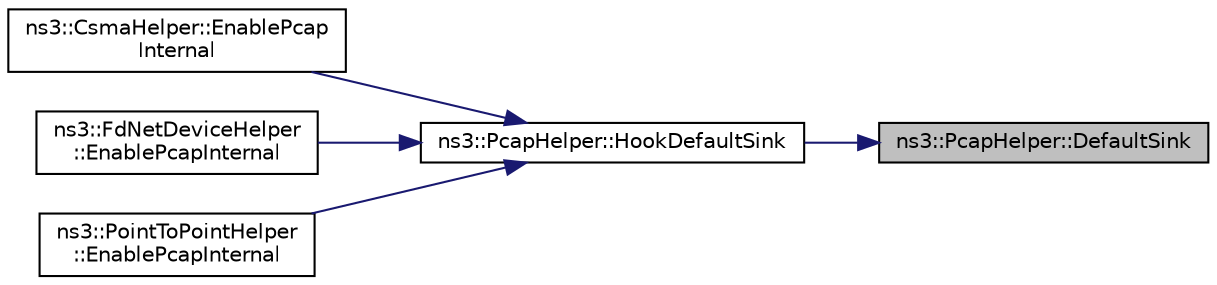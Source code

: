 digraph "ns3::PcapHelper::DefaultSink"
{
 // LATEX_PDF_SIZE
  edge [fontname="Helvetica",fontsize="10",labelfontname="Helvetica",labelfontsize="10"];
  node [fontname="Helvetica",fontsize="10",shape=record];
  rankdir="RL";
  Node1 [label="ns3::PcapHelper::DefaultSink",height=0.2,width=0.4,color="black", fillcolor="grey75", style="filled", fontcolor="black",tooltip="The basic default trace sink."];
  Node1 -> Node2 [dir="back",color="midnightblue",fontsize="10",style="solid",fontname="Helvetica"];
  Node2 [label="ns3::PcapHelper::HookDefaultSink",height=0.2,width=0.4,color="black", fillcolor="white", style="filled",URL="$classns3_1_1_pcap_helper.html#a669086eb0eef9105b0f9948f0d6ed180",tooltip="Hook a trace source to the default trace sink."];
  Node2 -> Node3 [dir="back",color="midnightblue",fontsize="10",style="solid",fontname="Helvetica"];
  Node3 [label="ns3::CsmaHelper::EnablePcap\lInternal",height=0.2,width=0.4,color="black", fillcolor="white", style="filled",URL="$classns3_1_1_csma_helper.html#a3a3b8319bd49352ac6e597acc48c4485",tooltip="Enable pcap output on the indicated net device."];
  Node2 -> Node4 [dir="back",color="midnightblue",fontsize="10",style="solid",fontname="Helvetica"];
  Node4 [label="ns3::FdNetDeviceHelper\l::EnablePcapInternal",height=0.2,width=0.4,color="black", fillcolor="white", style="filled",URL="$classns3_1_1_fd_net_device_helper.html#ad2438701b5de250057f690ad9c88a693",tooltip="Enable pcap output on the indicated net device."];
  Node2 -> Node5 [dir="back",color="midnightblue",fontsize="10",style="solid",fontname="Helvetica"];
  Node5 [label="ns3::PointToPointHelper\l::EnablePcapInternal",height=0.2,width=0.4,color="black", fillcolor="white", style="filled",URL="$classns3_1_1_point_to_point_helper.html#abe3ce49bfc07a9d40cead59b508b9c3e",tooltip="Enable pcap output the indicated net device."];
}

